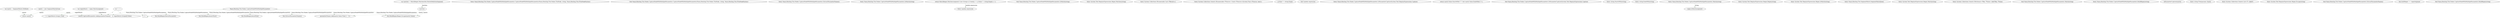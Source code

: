 digraph  {
n50 [label="Nancy.Routing.Trie.Nodes.CaptureNodeWithMultipleParameters", span=""];
n0 [cluster="Nancy.Routing.Trie.Nodes.CaptureNodeWithMultipleParameters.CaptureNodeWithMultipleParameters(Nancy.Routing.Trie.Nodes.TrieNode, string, Nancy.Routing.Trie.ITrieNodeFactory)", label="Entry Nancy.Routing.Trie.Nodes.CaptureNodeWithMultipleParameters.CaptureNodeWithMultipleParameters(Nancy.Routing.Trie.Nodes.TrieNode, string, Nancy.Routing.Trie.ITrieNodeFactory)", span="31-31"];
n1 [cluster="Nancy.Routing.Trie.Nodes.CaptureNodeWithMultipleParameters.CaptureNodeWithMultipleParameters(Nancy.Routing.Trie.Nodes.TrieNode, string, Nancy.Routing.Trie.ITrieNodeFactory)", label="this.ExtractParameterNames()", span="34-34"];
n2 [cluster="Nancy.Routing.Trie.Nodes.CaptureNodeWithMultipleParameters.CaptureNodeWithMultipleParameters(Nancy.Routing.Trie.Nodes.TrieNode, string, Nancy.Routing.Trie.ITrieNodeFactory)", label="Exit Nancy.Routing.Trie.Nodes.CaptureNodeWithMultipleParameters.CaptureNodeWithMultipleParameters(Nancy.Routing.Trie.Nodes.TrieNode, string, Nancy.Routing.Trie.ITrieNodeFactory)", span="31-31"];
n3 [cluster="Nancy.Routing.Trie.Nodes.CaptureNodeWithMultipleParameters.ExtractParameterNames()", label="Entry Nancy.Routing.Trie.Nodes.CaptureNodeWithMultipleParameters.ExtractParameterNames()", span="85-85"];
n4 [cluster="Nancy.Routing.Trie.Nodes.CaptureNodeWithMultipleParameters.IsMatch(string)", label="Entry Nancy.Routing.Trie.Nodes.CaptureNodeWithMultipleParameters.IsMatch(string)", span="42-42"];
n5 [cluster="Nancy.Routing.Trie.Nodes.CaptureNodeWithMultipleParameters.IsMatch(string)", label="return MatchRegex.Matches(segment).Cast<Group>().Count(g => g.Value != string.Empty) > 1;", span="44-44"];
n6 [cluster="Nancy.Routing.Trie.Nodes.CaptureNodeWithMultipleParameters.IsMatch(string)", label="Exit Nancy.Routing.Trie.Nodes.CaptureNodeWithMultipleParameters.IsMatch(string)", span="42-42"];
n7 [cluster="System.Text.RegularExpressions.Regex.Matches(string)", label="Entry System.Text.RegularExpressions.Regex.Matches(string)", span="0-0"];
n8 [cluster="System.Collections.IEnumerable.Cast<TResult>()", label="Entry System.Collections.IEnumerable.Cast<TResult>()", span="0-0"];
n9 [cluster="System.Collections.Generic.IEnumerable<TSource>.Count<TSource>(System.Func<TSource, bool>)", label="Entry System.Collections.Generic.IEnumerable<TSource>.Count<TSource>(System.Func<TSource, bool>)", span="0-0"];
n10 [cluster="lambda expression", label="Entry lambda expression", span="44-44"];
n11 [cluster="lambda expression", label="g.Value != string.Empty", span="44-44"];
n12 [cluster="lambda expression", label="Exit lambda expression", span="44-44"];
n13 [cluster="Nancy.Routing.Trie.Nodes.CaptureNodeWithMultipleParameters.IsParameterCapture(System.Text.RegularExpressions.Capture)", label="Entry Nancy.Routing.Trie.Nodes.CaptureNodeWithMultipleParameters.IsParameterCapture(System.Text.RegularExpressions.Capture)", span="47-47"];
n14 [cluster="Nancy.Routing.Trie.Nodes.CaptureNodeWithMultipleParameters.IsParameterCapture(System.Text.RegularExpressions.Capture)", label="return match.Value.StartsWith(''{'') && match.Value.EndsWith(''}'');", span="49-49"];
n15 [cluster="Nancy.Routing.Trie.Nodes.CaptureNodeWithMultipleParameters.IsParameterCapture(System.Text.RegularExpressions.Capture)", label="Exit Nancy.Routing.Trie.Nodes.CaptureNodeWithMultipleParameters.IsParameterCapture(System.Text.RegularExpressions.Capture)", span="47-47"];
n16 [cluster="string.StartsWith(string)", label="Entry string.StartsWith(string)", span="0-0"];
n17 [cluster="string.EndsWith(string)", label="Entry string.EndsWith(string)", span="0-0"];
n18 [cluster="Nancy.Routing.Trie.Nodes.CaptureNodeWithMultipleParameters.Match(string)", label="Entry Nancy.Routing.Trie.Nodes.CaptureNodeWithMultipleParameters.Match(string)", span="65-65"];
n19 [cluster="Nancy.Routing.Trie.Nodes.CaptureNodeWithMultipleParameters.Match(string)", label="var match = SegmentMatch.NoMatch", span="67-67"];
n21 [cluster="Nancy.Routing.Trie.Nodes.CaptureNodeWithMultipleParameters.Match(string)", label="regex.IsMatch(segment)", span="70-70"];
n23 [cluster="Nancy.Routing.Trie.Nodes.CaptureNodeWithMultipleParameters.Match(string)", label="var regexMatch = regex.Match(segment)", span="73-73"];
n28 [cluster="Nancy.Routing.Trie.Nodes.CaptureNodeWithMultipleParameters.Match(string)", label="return match;", span="79-79"];
n30 [cluster="System.Text.RegularExpressions.Regex.Regex(string)", label="Entry System.Text.RegularExpressions.Regex.Regex(string)", span="0-0"];
n22 [cluster="Nancy.Routing.Trie.Nodes.CaptureNodeWithMultipleParameters.Match(string)", label="match = new SegmentMatch(true)", span="72-72"];
n31 [cluster="System.Text.RegularExpressions.Regex.IsMatch(string)", label="Entry System.Text.RegularExpressions.Regex.IsMatch(string)", span="0-0"];
n32 [cluster="Nancy.Routing.Trie.SegmentMatch.SegmentMatch(bool)", label="Entry Nancy.Routing.Trie.SegmentMatch.SegmentMatch(bool)", span="26-26"];
n26 [cluster="Nancy.Routing.Trie.Nodes.CaptureNodeWithMultipleParameters.Match(string)", label="match.CapturedParameters.Add(parameterNames[i - 1], regexMatch.Groups[i].Value)", span="76-76"];
n24 [cluster="Nancy.Routing.Trie.Nodes.CaptureNodeWithMultipleParameters.Match(string)", label="var i = 1", span="74-74"];
n33 [cluster="System.Text.RegularExpressions.Regex.Match(string)", label="Entry System.Text.RegularExpressions.Regex.Match(string)", span="0-0"];
n25 [cluster="Nancy.Routing.Trie.Nodes.CaptureNodeWithMultipleParameters.Match(string)", label="i < regexMatch.Groups.Count", span="74-74"];
n27 [cluster="Nancy.Routing.Trie.Nodes.CaptureNodeWithMultipleParameters.Match(string)", label="i++", span="74-74"];
n34 [cluster="System.Collections.Generic.IDictionary<TKey, TValue>.Add(TKey, TValue)", label="Entry System.Collections.Generic.IDictionary<TKey, TValue>.Add(TKey, TValue)", span="0-0"];
n29 [cluster="Nancy.Routing.Trie.Nodes.CaptureNodeWithMultipleParameters.Match(string)", label="Exit Nancy.Routing.Trie.Nodes.CaptureNodeWithMultipleParameters.Match(string)", span="65-65"];
n35 [cluster="Nancy.Routing.Trie.Nodes.CaptureNodeWithMultipleParameters.ExtractParameterNames()", label="var matches = MatchRegex.Matches(this.RouteDefinitionSegment)", span="87-87"];
n36 [cluster="Nancy.Routing.Trie.Nodes.CaptureNodeWithMultipleParameters.ExtractParameterNames()", label="this.BuildRegex(AssertStart)", span="88-88"];
n37 [cluster="Nancy.Routing.Trie.Nodes.CaptureNodeWithMultipleParameters.ExtractParameterNames()", label=matches, span="89-89"];
n44 [cluster="Nancy.Routing.Trie.Nodes.CaptureNodeWithMultipleParameters.BuildRegex(string)", label="Entry Nancy.Routing.Trie.Nodes.CaptureNodeWithMultipleParameters.BuildRegex(string)", span="104-104"];
n38 [cluster="Nancy.Routing.Trie.Nodes.CaptureNodeWithMultipleParameters.ExtractParameterNames()", label="IsParameterCapture(match)", span="91-91"];
n42 [cluster="Nancy.Routing.Trie.Nodes.CaptureNodeWithMultipleParameters.ExtractParameterNames()", label="this.BuildRegex(AssertEnd)", span="101-101"];
n39 [cluster="Nancy.Routing.Trie.Nodes.CaptureNodeWithMultipleParameters.ExtractParameterNames()", label="parameterNames.Add(match.Value.Trim('{', '}'))", span="93-93"];
n41 [cluster="Nancy.Routing.Trie.Nodes.CaptureNodeWithMultipleParameters.ExtractParameterNames()", label="this.BuildRegex(Regex.Escape(match.Value))", span="98-98"];
n40 [cluster="Nancy.Routing.Trie.Nodes.CaptureNodeWithMultipleParameters.ExtractParameterNames()", label="this.BuildRegex(MatchParameter)", span="94-94"];
n45 [cluster="string.Trim(params char[])", label="Entry string.Trim(params char[])", span="0-0"];
n46 [cluster="System.Collections.Generic.List<T>.Add(T)", label="Entry System.Collections.Generic.List<T>.Add(T)", span="0-0"];
n47 [cluster="System.Text.RegularExpressions.Regex.Escape(string)", label="Entry System.Text.RegularExpressions.Regex.Escape(string)", span="0-0"];
n43 [cluster="Nancy.Routing.Trie.Nodes.CaptureNodeWithMultipleParameters.ExtractParameterNames()", label="Exit Nancy.Routing.Trie.Nodes.CaptureNodeWithMultipleParameters.ExtractParameterNames()", span="85-85"];
n48 [cluster="Nancy.Routing.Trie.Nodes.CaptureNodeWithMultipleParameters.BuildRegex(string)", label="this.builtRegex += regexSegment", span="106-106"];
n49 [cluster="Nancy.Routing.Trie.Nodes.CaptureNodeWithMultipleParameters.BuildRegex(string)", label="Exit Nancy.Routing.Trie.Nodes.CaptureNodeWithMultipleParameters.BuildRegex(string)", span="104-104"];
n50 -> n1  [color=darkseagreen4, key=1, label="Nancy.Routing.Trie.Nodes.CaptureNodeWithMultipleParameters", style=dashed];
n50 -> n26  [color=darkseagreen4, key=1, label="Nancy.Routing.Trie.Nodes.CaptureNodeWithMultipleParameters", style=dashed];
n50 -> n36  [color=darkseagreen4, key=1, label="Nancy.Routing.Trie.Nodes.CaptureNodeWithMultipleParameters", style=dashed];
n50 -> n39  [color=darkseagreen4, key=1, label="Nancy.Routing.Trie.Nodes.CaptureNodeWithMultipleParameters", style=dashed];
n50 -> n40  [color=darkseagreen4, key=1, label="Nancy.Routing.Trie.Nodes.CaptureNodeWithMultipleParameters", style=dashed];
n50 -> n41  [color=darkseagreen4, key=1, label="Nancy.Routing.Trie.Nodes.CaptureNodeWithMultipleParameters", style=dashed];
n50 -> n42  [color=darkseagreen4, key=1, label="Nancy.Routing.Trie.Nodes.CaptureNodeWithMultipleParameters", style=dashed];
n5 -> n10  [color=darkseagreen4, key=1, label="lambda expression", style=dashed];
n18 -> n21  [color=darkseagreen4, key=1, label=string, style=dashed];
n19 -> n28  [color=darkseagreen4, key=1, label=match, style=dashed];
n23 -> n25  [color=darkseagreen4, key=1, label=regexMatch, style=dashed];
n23 -> n26  [color=darkseagreen4, key=1, label=regexMatch, style=dashed];
n22 -> n26  [color=darkseagreen4, key=1, label=match, style=dashed];
n22 -> n28  [color=darkseagreen4, key=1, label=match, style=dashed];
n24 -> n26  [color=darkseagreen4, key=1, label=i, style=dashed];
n24 -> n27  [color=darkseagreen4, key=1, label=i, style=dashed];
n27 -> n27  [color=darkseagreen4, key=1, label=i, style=dashed];
n35 -> n37  [color=darkseagreen4, key=1, label=matches, style=dashed];
n37 -> n39  [color=darkseagreen4, key=1, label=match, style=dashed];
n37 -> n41  [color=darkseagreen4, key=1, label=match, style=dashed];
}
